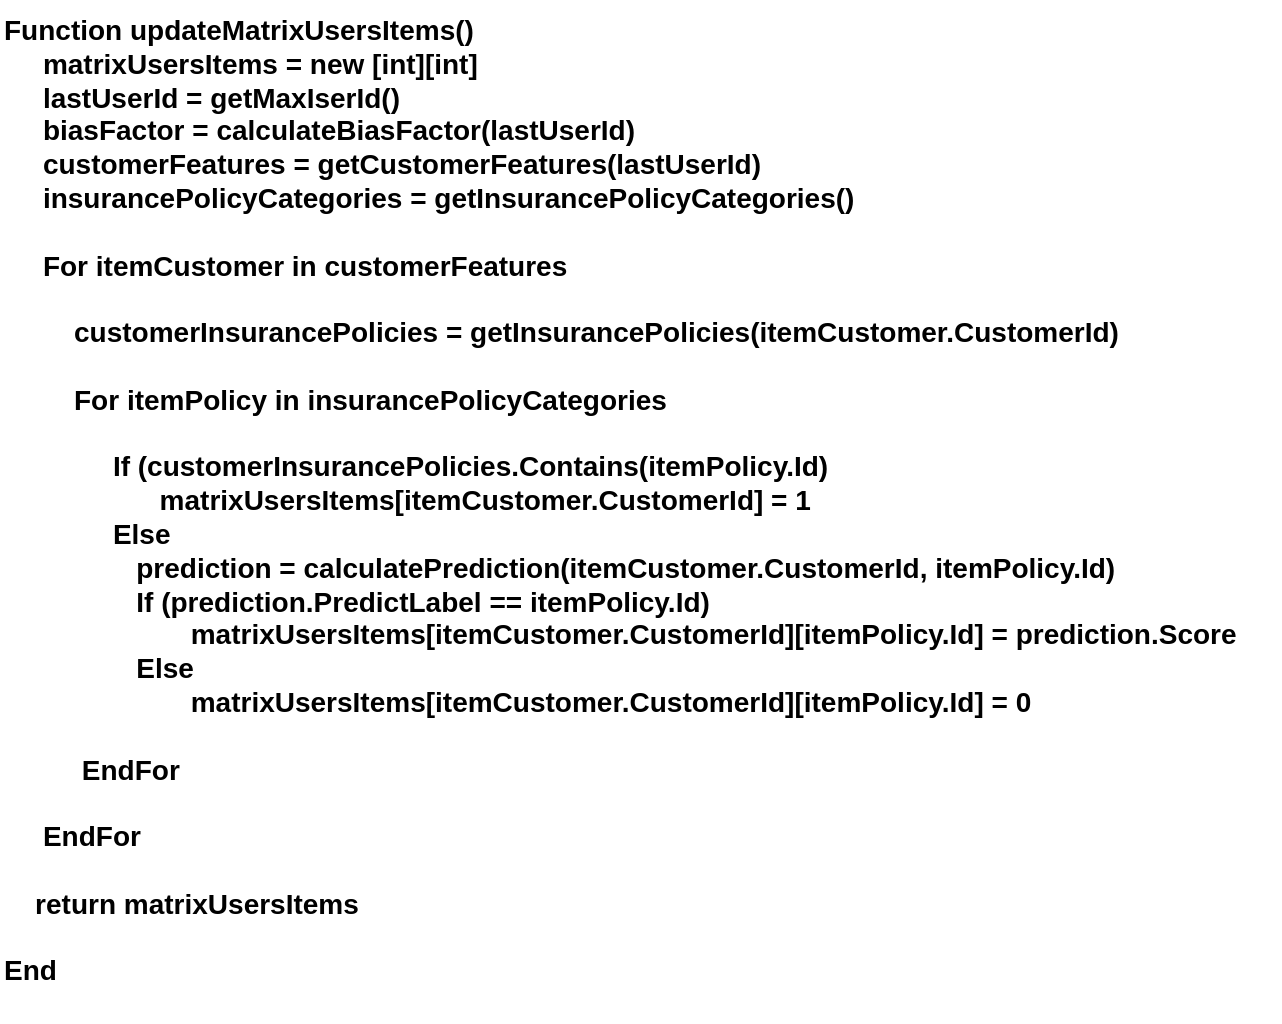 <mxfile version="24.4.8" type="device" pages="2">
  <diagram id="7J5OeujaD8-_XJBOcY0s" name="Function Update Matrix Users Items">
    <mxGraphModel dx="1171" dy="604" grid="1" gridSize="10" guides="1" tooltips="1" connect="1" arrows="1" fold="1" page="1" pageScale="1" pageWidth="827" pageHeight="1169" math="0" shadow="0">
      <root>
        <mxCell id="0" />
        <mxCell id="1" parent="0" />
        <mxCell id="ojkn8pxTVRCWGfbj0chC-2" value="Function updateMatrixUsersItems()&lt;br&gt;&amp;nbsp; &amp;nbsp; &amp;nbsp;matrixUsersItems = new [int][int]&lt;br&gt;&amp;nbsp; &amp;nbsp; &amp;nbsp;lastUserId = getMaxIserId()&lt;br&gt;&amp;nbsp; &amp;nbsp; &amp;nbsp;biasFactor = calculateBiasFactor(lastUserId)&lt;br&gt;&amp;nbsp; &amp;nbsp; &amp;nbsp;customerFeatures = getCustomerFeatures(lastUserId)&lt;br&gt;&amp;nbsp; &amp;nbsp; &amp;nbsp;insurancePolicyCategories = getInsurancePolicyCategories()&lt;br&gt;&amp;nbsp; &amp;nbsp; &amp;nbsp;&lt;br&gt;&amp;nbsp; &amp;nbsp; &amp;nbsp;For itemCustomer in customerFeatures&lt;br&gt;&amp;nbsp; &amp;nbsp; &amp;nbsp; &amp;nbsp; &amp;nbsp;&amp;nbsp;&lt;br&gt;&amp;nbsp; &amp;nbsp; &amp;nbsp; &amp;nbsp; &amp;nbsp;customerInsurancePolicies = getInsurancePolicies(itemCustomer.CustomerId)&lt;br&gt;&amp;nbsp; &amp;nbsp; &amp;nbsp; &amp;nbsp; &amp;nbsp;&lt;br&gt;&amp;nbsp; &amp;nbsp; &amp;nbsp; &amp;nbsp; &amp;nbsp;For itemPolicy in insurancePolicyCategories&lt;br&gt;&amp;nbsp; &amp;nbsp; &amp;nbsp; &amp;nbsp; &amp;nbsp;&lt;br&gt;&amp;nbsp; &amp;nbsp; &amp;nbsp; &amp;nbsp; &amp;nbsp; &amp;nbsp; &amp;nbsp; If (customerInsurancePolicies.Contains(itemPolicy.Id)&lt;br&gt;&amp;nbsp; &amp;nbsp; &amp;nbsp; &amp;nbsp; &amp;nbsp; &amp;nbsp; &amp;nbsp; &amp;nbsp; &amp;nbsp; &amp;nbsp; matrixUsersItems[itemCustomer.CustomerId] = 1&lt;br&gt;&amp;nbsp; &amp;nbsp; &amp;nbsp; &amp;nbsp; &amp;nbsp; &amp;nbsp; &amp;nbsp; Else&lt;br&gt;&amp;nbsp; &amp;nbsp; &amp;nbsp; &amp;nbsp; &amp;nbsp; &amp;nbsp; &amp;nbsp; &amp;nbsp; &amp;nbsp;prediction = calculatePrediction(itemCustomer.CustomerId, itemPolicy.Id)&lt;br&gt;&amp;nbsp; &amp;nbsp; &amp;nbsp; &amp;nbsp; &amp;nbsp; &amp;nbsp; &amp;nbsp; &amp;nbsp; &amp;nbsp;If (prediction.PredictLabel == itemPolicy.Id)&lt;br&gt;&amp;nbsp; &amp;nbsp; &amp;nbsp; &amp;nbsp; &amp;nbsp; &amp;nbsp; &amp;nbsp; &amp;nbsp; &amp;nbsp; &amp;nbsp; &amp;nbsp; &amp;nbsp; matrixUsersItems[itemCustomer.CustomerId][itemPolicy.Id] = prediction.Score&lt;br&gt;&amp;nbsp; &amp;nbsp; &amp;nbsp; &amp;nbsp; &amp;nbsp; &amp;nbsp; &amp;nbsp; &amp;nbsp; &amp;nbsp;Else&lt;br&gt;&amp;nbsp; &amp;nbsp; &amp;nbsp; &amp;nbsp; &amp;nbsp; &amp;nbsp; &amp;nbsp; &amp;nbsp; &amp;nbsp; &amp;nbsp; &amp;nbsp; &amp;nbsp; matrixUsersItems[itemCustomer.CustomerId][itemPolicy.Id] = 0&lt;br&gt;&amp;nbsp; &amp;nbsp; &amp;nbsp;&lt;br&gt;&amp;nbsp; &amp;nbsp; &amp;nbsp; &amp;nbsp; &amp;nbsp; EndFor&lt;br&gt;&amp;nbsp; &amp;nbsp; &amp;nbsp; &amp;nbsp; &amp;nbsp;&amp;nbsp;&lt;br&gt;&amp;nbsp; &amp;nbsp; &amp;nbsp;EndFor&lt;br&gt;&amp;nbsp;&lt;br&gt;&amp;nbsp; &amp;nbsp; return matrixUsersItems&lt;br&gt;&lt;br&gt;End&lt;br&gt;&lt;div&gt;&lt;br&gt;&lt;/div&gt;" style="text;html=1;align=left;verticalAlign=top;whiteSpace=wrap;rounded=0;fontSize=14;fontStyle=1" vertex="1" parent="1">
          <mxGeometry x="80" y="280" width="640" height="500" as="geometry" />
        </mxCell>
      </root>
    </mxGraphModel>
  </diagram>
  <diagram name="Function Update Matrix Users Items Bias" id="E9rG0O7dINwl5h2pnrh9">
    <mxGraphModel dx="1171" dy="604" grid="1" gridSize="10" guides="1" tooltips="1" connect="1" arrows="1" fold="1" page="1" pageScale="1" pageWidth="827" pageHeight="1169" math="0" shadow="0">
      <root>
        <mxCell id="JcHHqzvYcIswx9RLGBjy-0" />
        <mxCell id="JcHHqzvYcIswx9RLGBjy-1" parent="JcHHqzvYcIswx9RLGBjy-0" />
        <mxCell id="JcHHqzvYcIswx9RLGBjy-2" value="Function updateMatrixUsersItems()&lt;br&gt;&amp;nbsp; &amp;nbsp; &amp;nbsp;matrixUsersItems = new [int][int]&lt;br&gt;&amp;nbsp; &amp;nbsp; &amp;nbsp;lastUserId = getMaxIserId()&lt;br&gt;&amp;nbsp; &amp;nbsp; &amp;nbsp;biasFactor = calculateBiasFactor(lastUserId)&lt;br&gt;&amp;nbsp; &amp;nbsp; &amp;nbsp;customerFeatures = getCustomerFeatures(lastUserId)&lt;br&gt;&amp;nbsp; &amp;nbsp; &amp;nbsp;insurancePolicyCategories = getInsurancePolicyCategories()&lt;br&gt;&amp;nbsp; &amp;nbsp; &amp;nbsp;&lt;br&gt;&amp;nbsp; &amp;nbsp; &amp;nbsp;For itemCustomer in customerFeatures&lt;br&gt;&amp;nbsp; &amp;nbsp; &amp;nbsp; &amp;nbsp; &amp;nbsp;&amp;nbsp;&lt;br&gt;&amp;nbsp; &amp;nbsp; &amp;nbsp; &amp;nbsp; &amp;nbsp;customerInsurancePolicies = getInsurancePolicies(itemCustomer.CustomerId)&lt;br&gt;&amp;nbsp; &amp;nbsp; &amp;nbsp; &amp;nbsp; &amp;nbsp;&lt;br&gt;&amp;nbsp; &amp;nbsp; &amp;nbsp; &amp;nbsp; &amp;nbsp;For itemPolicy in insurancePolicyCategories&lt;br&gt;&amp;nbsp; &amp;nbsp; &amp;nbsp; &amp;nbsp; &amp;nbsp;&lt;br&gt;&amp;nbsp; &amp;nbsp; &amp;nbsp; &amp;nbsp; &amp;nbsp; &amp;nbsp; &amp;nbsp; If (customerInsurancePolicies.Contains(itemPolicy.Id)&lt;br&gt;&amp;nbsp; &amp;nbsp; &amp;nbsp; &amp;nbsp; &amp;nbsp; &amp;nbsp; &amp;nbsp; &amp;nbsp; &amp;nbsp; &amp;nbsp; matrixUsersItems[itemCustomer.CustomerId] = (1 * 100) + biasRandom()&lt;br&gt;&amp;nbsp; &amp;nbsp; &amp;nbsp; &amp;nbsp; &amp;nbsp; &amp;nbsp; &amp;nbsp; Else&lt;br&gt;&amp;nbsp; &amp;nbsp; &amp;nbsp; &amp;nbsp; &amp;nbsp; &amp;nbsp; &amp;nbsp; &amp;nbsp; &amp;nbsp;prediction = calculatePrediction(itemCustomer.CustomerId, itemPolicy.Id)&lt;br&gt;&amp;nbsp; &amp;nbsp; &amp;nbsp; &amp;nbsp; &amp;nbsp; &amp;nbsp; &amp;nbsp; &amp;nbsp; &amp;nbsp;If (prediction.PredictLabel == itemPolicy.Id)&lt;br&gt;&amp;nbsp; &amp;nbsp; &amp;nbsp; &amp;nbsp; &amp;nbsp; &amp;nbsp; &amp;nbsp; &amp;nbsp; &amp;nbsp; &amp;nbsp; &amp;nbsp; &amp;nbsp; matrixUsersItems[itemCustomer.CustomerId][itemPolicy.Id] = (prediction.Score&amp;nbsp;&amp;nbsp;* 100) + biasRandom()&lt;br&gt;&amp;nbsp; &amp;nbsp; &amp;nbsp; &amp;nbsp; &amp;nbsp; &amp;nbsp; &amp;nbsp; &amp;nbsp; &amp;nbsp;Else&lt;br&gt;&amp;nbsp; &amp;nbsp; &amp;nbsp; &amp;nbsp; &amp;nbsp; &amp;nbsp; &amp;nbsp; &amp;nbsp; &amp;nbsp; &amp;nbsp; &amp;nbsp; &amp;nbsp; matrixUsersItems[itemCustomer.CustomerId][itemPolicy.Id] =&amp;nbsp;&amp;nbsp;biasRandom()&lt;br&gt;&amp;nbsp; &amp;nbsp; &amp;nbsp;&lt;br&gt;&amp;nbsp; &amp;nbsp; &amp;nbsp; &amp;nbsp; &amp;nbsp; EndFor&lt;br&gt;&amp;nbsp; &amp;nbsp; &amp;nbsp; &amp;nbsp; &amp;nbsp;&amp;nbsp;&lt;br&gt;&amp;nbsp; &amp;nbsp; &amp;nbsp;EndFor&lt;br&gt;&amp;nbsp;&lt;br&gt;&amp;nbsp; &amp;nbsp; return matrixUsersItems&lt;br&gt;&lt;br&gt;End&lt;br&gt;&lt;div&gt;&lt;br&gt;&lt;/div&gt;" style="text;html=1;align=left;verticalAlign=top;whiteSpace=wrap;rounded=0;fontSize=14;fontStyle=1" vertex="1" parent="JcHHqzvYcIswx9RLGBjy-1">
          <mxGeometry x="80" y="280" width="800" height="500" as="geometry" />
        </mxCell>
      </root>
    </mxGraphModel>
  </diagram>
</mxfile>
